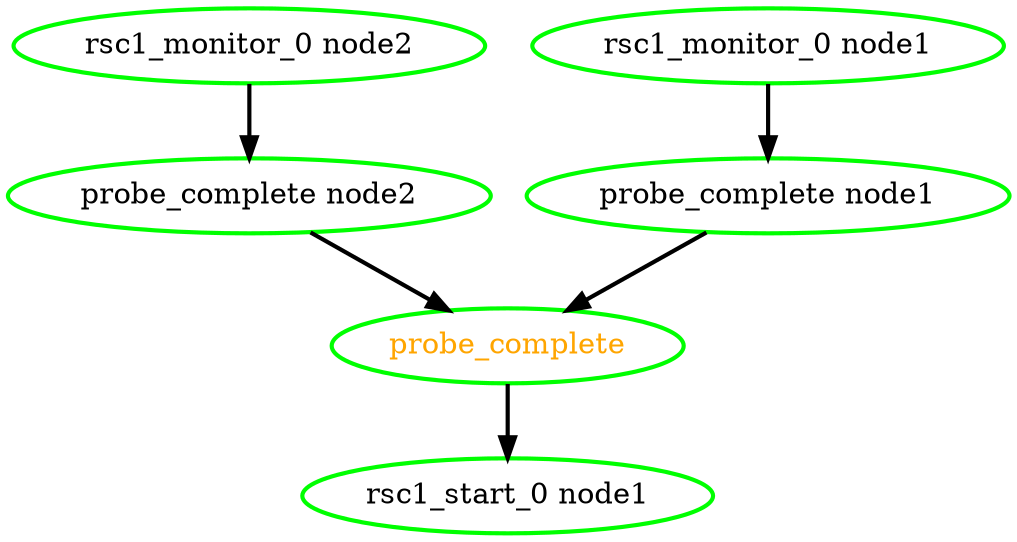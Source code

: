  digraph "g" {
"probe_complete node1" -> "probe_complete" [ style = bold]
"probe_complete node1" [ style=bold color="green" fontcolor="black" ]
"probe_complete node2" -> "probe_complete" [ style = bold]
"probe_complete node2" [ style=bold color="green" fontcolor="black" ]
"probe_complete" -> "rsc1_start_0 node1" [ style = bold]
"probe_complete" [ style=bold color="green" fontcolor="orange" ]
"rsc1_monitor_0 node1" -> "probe_complete node1" [ style = bold]
"rsc1_monitor_0 node1" [ style=bold color="green" fontcolor="black" ]
"rsc1_monitor_0 node2" -> "probe_complete node2" [ style = bold]
"rsc1_monitor_0 node2" [ style=bold color="green" fontcolor="black" ]
"rsc1_start_0 node1" [ style=bold color="green" fontcolor="black"  ]
}
